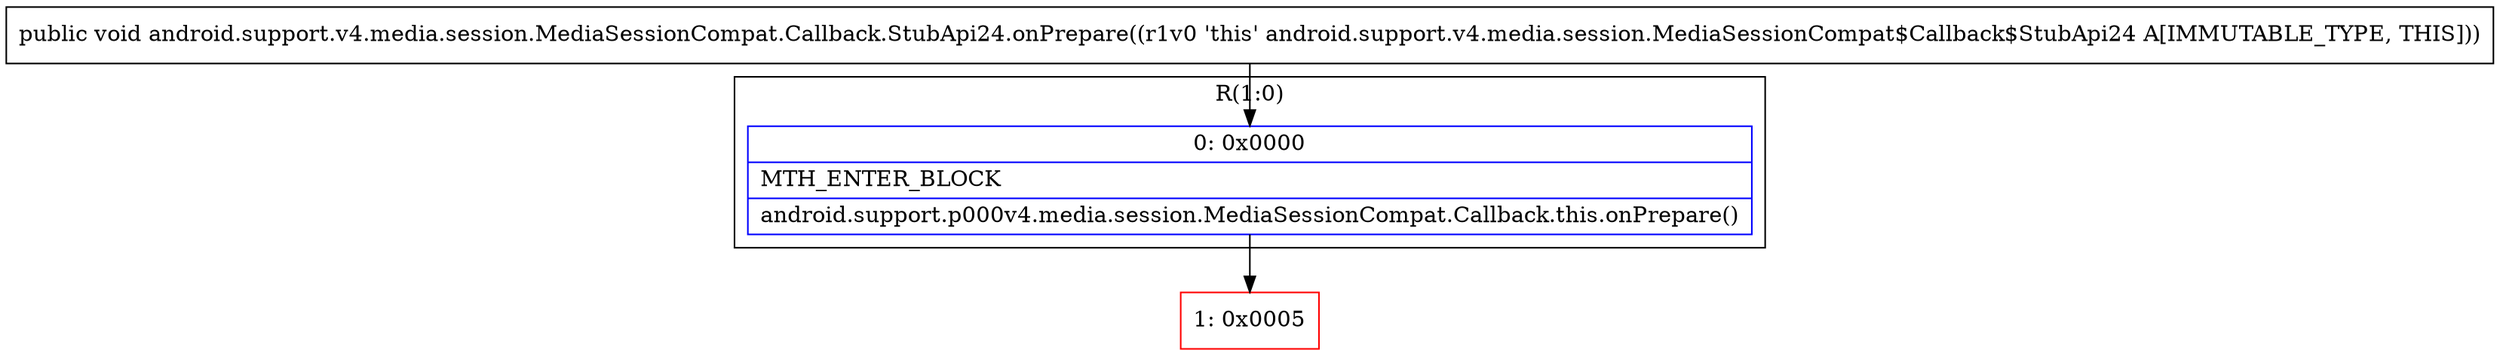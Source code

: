 digraph "CFG forandroid.support.v4.media.session.MediaSessionCompat.Callback.StubApi24.onPrepare()V" {
subgraph cluster_Region_873505902 {
label = "R(1:0)";
node [shape=record,color=blue];
Node_0 [shape=record,label="{0\:\ 0x0000|MTH_ENTER_BLOCK\l|android.support.p000v4.media.session.MediaSessionCompat.Callback.this.onPrepare()\l}"];
}
Node_1 [shape=record,color=red,label="{1\:\ 0x0005}"];
MethodNode[shape=record,label="{public void android.support.v4.media.session.MediaSessionCompat.Callback.StubApi24.onPrepare((r1v0 'this' android.support.v4.media.session.MediaSessionCompat$Callback$StubApi24 A[IMMUTABLE_TYPE, THIS])) }"];
MethodNode -> Node_0;
Node_0 -> Node_1;
}

